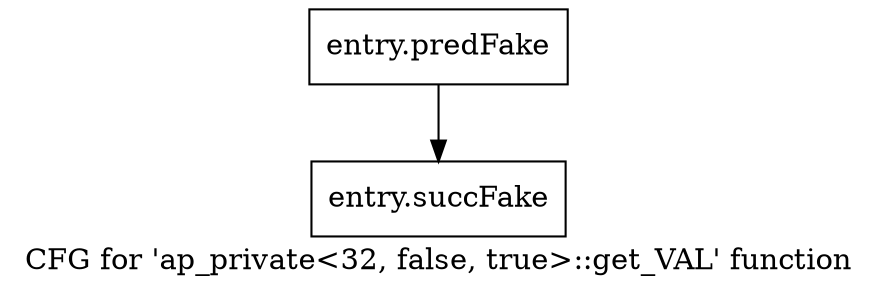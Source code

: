 digraph "CFG for 'ap_private\<32, false, true\>::get_VAL' function" {
	label="CFG for 'ap_private\<32, false, true\>::get_VAL' function";

	Node0x57fe3c0 [shape=record,filename="",linenumber="",label="{entry.predFake}"];
	Node0x57fe3c0 -> Node0x58537d0[ callList="" memoryops="" filename="/home/omerfaruk/tools/Xilinx/Vitis_HLS/2023.2/include/etc/ap_private.h" execusionnum="22"];
	Node0x58537d0 [shape=record,filename="/home/omerfaruk/tools/Xilinx/Vitis_HLS/2023.2/include/etc/ap_private.h",linenumber="1388",label="{entry.succFake}"];
}

